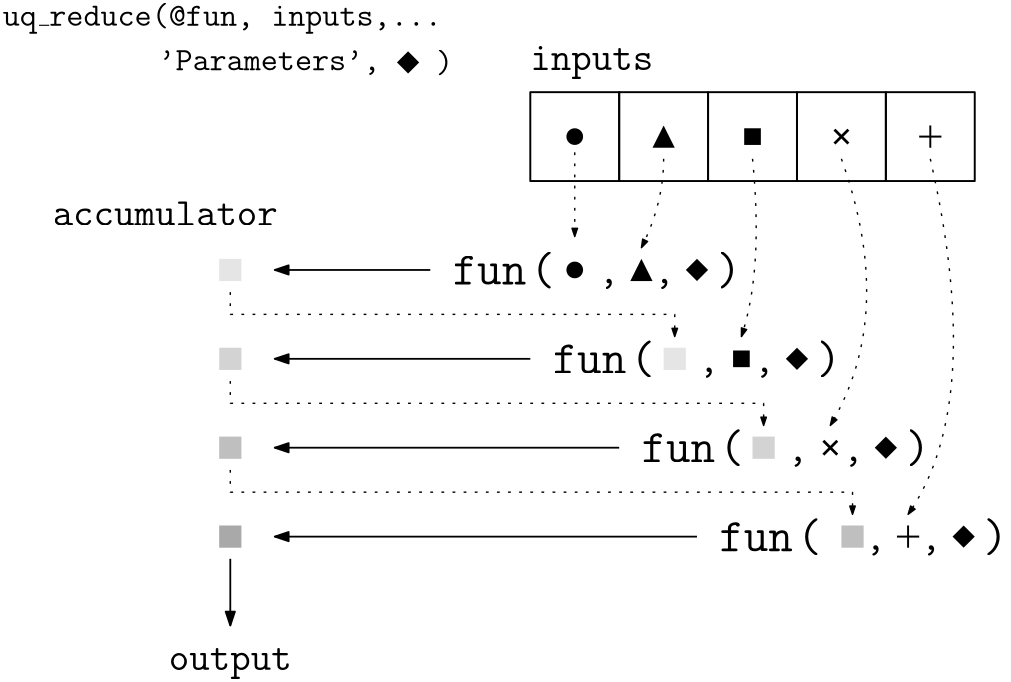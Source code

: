 <?xml version="1.0"?>
<!DOCTYPE ipe SYSTEM "ipe.dtd">
<ipe version="70218" creator="Ipe 7.2.20">
<info created="D:20200806232523" modified="D:20200808025048"/>
<ipestyle name="basic">
<symbol name="arrow/arc(spx)">
<path stroke="sym-stroke" fill="sym-stroke" pen="sym-pen">
0 0 m
-1 0.333 l
-1 -0.333 l
h
</path>
</symbol>
<symbol name="arrow/farc(spx)">
<path stroke="sym-stroke" fill="white" pen="sym-pen">
0 0 m
-1 0.333 l
-1 -0.333 l
h
</path>
</symbol>
<symbol name="arrow/ptarc(spx)">
<path stroke="sym-stroke" fill="sym-stroke" pen="sym-pen">
0 0 m
-1 0.333 l
-0.8 0 l
-1 -0.333 l
h
</path>
</symbol>
<symbol name="arrow/fptarc(spx)">
<path stroke="sym-stroke" fill="white" pen="sym-pen">
0 0 m
-1 0.333 l
-0.8 0 l
-1 -0.333 l
h
</path>
</symbol>
<symbol name="mark/circle(sx)" transformations="translations">
<path fill="sym-stroke">
0.6 0 0 0.6 0 0 e
0.4 0 0 0.4 0 0 e
</path>
</symbol>
<symbol name="mark/disk(sx)" transformations="translations">
<path fill="sym-stroke">
0.6 0 0 0.6 0 0 e
</path>
</symbol>
<symbol name="mark/fdisk(sfx)" transformations="translations">
<group>
<path fill="sym-fill">
0.5 0 0 0.5 0 0 e
</path>
<path fill="sym-stroke" fillrule="eofill">
0.6 0 0 0.6 0 0 e
0.4 0 0 0.4 0 0 e
</path>
</group>
</symbol>
<symbol name="mark/box(sx)" transformations="translations">
<path fill="sym-stroke" fillrule="eofill">
-0.6 -0.6 m
0.6 -0.6 l
0.6 0.6 l
-0.6 0.6 l
h
-0.4 -0.4 m
0.4 -0.4 l
0.4 0.4 l
-0.4 0.4 l
h
</path>
</symbol>
<symbol name="mark/square(sx)" transformations="translations">
<path fill="sym-stroke">
-0.6 -0.6 m
0.6 -0.6 l
0.6 0.6 l
-0.6 0.6 l
h
</path>
</symbol>
<symbol name="mark/fsquare(sfx)" transformations="translations">
<group>
<path fill="sym-fill">
-0.5 -0.5 m
0.5 -0.5 l
0.5 0.5 l
-0.5 0.5 l
h
</path>
<path fill="sym-stroke" fillrule="eofill">
-0.6 -0.6 m
0.6 -0.6 l
0.6 0.6 l
-0.6 0.6 l
h
-0.4 -0.4 m
0.4 -0.4 l
0.4 0.4 l
-0.4 0.4 l
h
</path>
</group>
</symbol>
<symbol name="mark/cross(sx)" transformations="translations">
<group>
<path fill="sym-stroke">
-0.43 -0.57 m
0.57 0.43 l
0.43 0.57 l
-0.57 -0.43 l
h
</path>
<path fill="sym-stroke">
-0.43 0.57 m
0.57 -0.43 l
0.43 -0.57 l
-0.57 0.43 l
h
</path>
</group>
</symbol>
<symbol name="arrow/fnormal(spx)">
<path stroke="sym-stroke" fill="white" pen="sym-pen">
0 0 m
-1 0.333 l
-1 -0.333 l
h
</path>
</symbol>
<symbol name="arrow/pointed(spx)">
<path stroke="sym-stroke" fill="sym-stroke" pen="sym-pen">
0 0 m
-1 0.333 l
-0.8 0 l
-1 -0.333 l
h
</path>
</symbol>
<symbol name="arrow/fpointed(spx)">
<path stroke="sym-stroke" fill="white" pen="sym-pen">
0 0 m
-1 0.333 l
-0.8 0 l
-1 -0.333 l
h
</path>
</symbol>
<symbol name="arrow/linear(spx)">
<path stroke="sym-stroke" pen="sym-pen">
-1 0.333 m
0 0 l
-1 -0.333 l
</path>
</symbol>
<symbol name="arrow/fdouble(spx)">
<path stroke="sym-stroke" fill="white" pen="sym-pen">
0 0 m
-1 0.333 l
-1 -0.333 l
h
-1 0 m
-2 0.333 l
-2 -0.333 l
h
</path>
</symbol>
<symbol name="arrow/double(spx)">
<path stroke="sym-stroke" fill="sym-stroke" pen="sym-pen">
0 0 m
-1 0.333 l
-1 -0.333 l
h
-1 0 m
-2 0.333 l
-2 -0.333 l
h
</path>
</symbol>
<symbol name="arrow/mid-normal(spx)">
<path stroke="sym-stroke" fill="sym-stroke" pen="sym-pen">
0.5 0 m
-0.5 0.333 l
-0.5 -0.333 l
h
</path>
</symbol>
<symbol name="arrow/mid-fnormal(spx)">
<path stroke="sym-stroke" fill="white" pen="sym-pen">
0.5 0 m
-0.5 0.333 l
-0.5 -0.333 l
h
</path>
</symbol>
<symbol name="arrow/mid-pointed(spx)">
<path stroke="sym-stroke" fill="sym-stroke" pen="sym-pen">
0.5 0 m
-0.5 0.333 l
-0.3 0 l
-0.5 -0.333 l
h
</path>
</symbol>
<symbol name="arrow/mid-fpointed(spx)">
<path stroke="sym-stroke" fill="white" pen="sym-pen">
0.5 0 m
-0.5 0.333 l
-0.3 0 l
-0.5 -0.333 l
h
</path>
</symbol>
<symbol name="arrow/mid-double(spx)">
<path stroke="sym-stroke" fill="sym-stroke" pen="sym-pen">
1 0 m
0 0.333 l
0 -0.333 l
h
0 0 m
-1 0.333 l
-1 -0.333 l
h
</path>
</symbol>
<symbol name="arrow/mid-fdouble(spx)">
<path stroke="sym-stroke" fill="white" pen="sym-pen">
1 0 m
0 0.333 l
0 -0.333 l
h
0 0 m
-1 0.333 l
-1 -0.333 l
h
</path>
</symbol>
<pen name="heavier" value="0.8"/>
<pen name="fat" value="1.2"/>
<pen name="ultrafat" value="2"/>
<symbolsize name="large" value="5"/>
<symbolsize name="small" value="2"/>
<symbolsize name="tiny" value="1.1"/>
<arrowsize name="large" value="10"/>
<arrowsize name="small" value="5"/>
<arrowsize name="tiny" value="3"/>
<color name="red" value="1 0 0"/>
<color name="blue" value="0 0 1"/>
<color name="green" value="0 1 0"/>
<color name="yellow" value="1 1 0"/>
<color name="orange" value="1 0.647 0"/>
<color name="gold" value="1 0.843 0"/>
<color name="purple" value="0.627 0.125 0.941"/>
<color name="gray" value="0.745"/>
<color name="brown" value="0.647 0.165 0.165"/>
<color name="navy" value="0 0 0.502"/>
<color name="pink" value="1 0.753 0.796"/>
<color name="seagreen" value="0.18 0.545 0.341"/>
<color name="turquoise" value="0.251 0.878 0.816"/>
<color name="violet" value="0.933 0.51 0.933"/>
<color name="darkblue" value="0 0 0.545"/>
<color name="darkcyan" value="0 0.545 0.545"/>
<color name="darkgray" value="0.663"/>
<color name="darkgreen" value="0 0.392 0"/>
<color name="darkmagenta" value="0.545 0 0.545"/>
<color name="darkorange" value="1 0.549 0"/>
<color name="darkred" value="0.545 0 0"/>
<color name="lightblue" value="0.678 0.847 0.902"/>
<color name="lightcyan" value="0.878 1 1"/>
<color name="lightgray" value="0.827"/>
<color name="lightgreen" value="0.565 0.933 0.565"/>
<color name="lightyellow" value="1 1 0.878"/>
<dashstyle name="dotted" value="[1 3] 0"/>
<dashstyle name="dashed" value="[4] 0"/>
<dashstyle name="dash dotted" value="[4 2 1 2] 0"/>
<dashstyle name="dash dot dotted" value="[4 2 1 2 1 2] 0"/>
<textsize name="large" value="\large"/>
<textsize name="Large" value="\Large"/>
<textsize name="LARGE" value="\LARGE"/>
<textsize name="huge" value="\huge"/>
<textsize name="Huge" value="\Huge"/>
<textsize name="small" value="\small"/>
<textsize name="footnote" value="\footnotesize"/>
<textsize name="tiny" value="\tiny"/>
<textstyle name="center" begin="\begin{center}" end="\end{center}"/>
<textstyle name="itemize" begin="\begin{itemize}" end="\end{itemize}"/>
<textstyle name="item" begin="\begin{itemize}\item{}" end="\end{itemize}"/>
<gridsize name="4 pts" value="4"/>
<gridsize name="8 pts (~3 mm)" value="8"/>
<gridsize name="16 pts (~6 mm)" value="16"/>
<gridsize name="32 pts (~12 mm)" value="32"/>
<gridsize name="10 pts (~3.5 mm)" value="10"/>
<gridsize name="20 pts (~7 mm)" value="20"/>
<gridsize name="14 pts (~5 mm)" value="14"/>
<gridsize name="28 pts (~10 mm)" value="28"/>
<gridsize name="56 pts (~20 mm)" value="56"/>
<anglesize name="90 deg" value="90"/>
<anglesize name="60 deg" value="60"/>
<anglesize name="45 deg" value="45"/>
<anglesize name="30 deg" value="30"/>
<anglesize name="22.5 deg" value="22.5"/>
<opacity name="10%" value="0.1"/>
<opacity name="30%" value="0.3"/>
<opacity name="50%" value="0.5"/>
<opacity name="75%" value="0.75"/>
<tiling name="falling" angle="-60" step="4" width="1"/>
<tiling name="rising" angle="30" step="4" width="1"/>
</ipestyle>
<ipestyle name="landscape">
<symbol name="arrow/arc(spx)">
<path stroke="sym-stroke" fill="sym-stroke" pen="sym-pen">
0 0 m
-1 0.333 l
-1 -0.333 l
h
</path>
</symbol>
<symbol name="arrow/farc(spx)">
<path stroke="sym-stroke" fill="white" pen="sym-pen">
0 0 m
-1 0.333 l
-1 -0.333 l
h
</path>
</symbol>
<symbol name="arrow/ptarc(spx)">
<path stroke="sym-stroke" fill="sym-stroke" pen="sym-pen">
0 0 m
-1 0.333 l
-0.8 0 l
-1 -0.333 l
h
</path>
</symbol>
<symbol name="arrow/fptarc(spx)">
<path stroke="sym-stroke" fill="white" pen="sym-pen">
0 0 m
-1 0.333 l
-0.8 0 l
-1 -0.333 l
h
</path>
</symbol>
<symbol name="mark/circle(sx)" transformations="translations">
<path fill="sym-stroke">
0.6 0 0 0.6 0 0 e
0.4 0 0 0.4 0 0 e
</path>
</symbol>
<symbol name="mark/disk(sx)" transformations="translations">
<path fill="sym-stroke">
0.6 0 0 0.6 0 0 e
</path>
</symbol>
<symbol name="mark/fdisk(sfx)" transformations="translations">
<group>
<path fill="sym-fill">
0.5 0 0 0.5 0 0 e
</path>
<path fill="sym-stroke" fillrule="eofill">
0.6 0 0 0.6 0 0 e
0.4 0 0 0.4 0 0 e
</path>
</group>
</symbol>
<symbol name="mark/box(sx)" transformations="translations">
<path fill="sym-stroke" fillrule="eofill">
-0.6 -0.6 m
0.6 -0.6 l
0.6 0.6 l
-0.6 0.6 l
h
-0.4 -0.4 m
0.4 -0.4 l
0.4 0.4 l
-0.4 0.4 l
h
</path>
</symbol>
<symbol name="mark/square(sx)" transformations="translations">
<path fill="sym-stroke">
-0.6 -0.6 m
0.6 -0.6 l
0.6 0.6 l
-0.6 0.6 l
h
</path>
</symbol>
<symbol name="mark/fsquare(sfx)" transformations="translations">
<group>
<path fill="sym-fill">
-0.5 -0.5 m
0.5 -0.5 l
0.5 0.5 l
-0.5 0.5 l
h
</path>
<path fill="sym-stroke" fillrule="eofill">
-0.6 -0.6 m
0.6 -0.6 l
0.6 0.6 l
-0.6 0.6 l
h
-0.4 -0.4 m
0.4 -0.4 l
0.4 0.4 l
-0.4 0.4 l
h
</path>
</group>
</symbol>
<symbol name="mark/cross(sx)" transformations="translations">
<group>
<path fill="sym-stroke">
-0.43 -0.57 m
0.57 0.43 l
0.43 0.57 l
-0.57 -0.43 l
h
</path>
<path fill="sym-stroke">
-0.43 0.57 m
0.57 -0.43 l
0.43 -0.57 l
-0.57 0.43 l
h
</path>
</group>
</symbol>
<symbol name="arrow/fnormal(spx)">
<path stroke="sym-stroke" fill="white" pen="sym-pen">
0 0 m
-1 0.333 l
-1 -0.333 l
h
</path>
</symbol>
<symbol name="arrow/pointed(spx)">
<path stroke="sym-stroke" fill="sym-stroke" pen="sym-pen">
0 0 m
-1 0.333 l
-0.8 0 l
-1 -0.333 l
h
</path>
</symbol>
<symbol name="arrow/fpointed(spx)">
<path stroke="sym-stroke" fill="white" pen="sym-pen">
0 0 m
-1 0.333 l
-0.8 0 l
-1 -0.333 l
h
</path>
</symbol>
<symbol name="arrow/linear(spx)">
<path stroke="sym-stroke" pen="sym-pen">
-1 0.333 m
0 0 l
-1 -0.333 l
</path>
</symbol>
<symbol name="arrow/fdouble(spx)">
<path stroke="sym-stroke" fill="white" pen="sym-pen">
0 0 m
-1 0.333 l
-1 -0.333 l
h
-1 0 m
-2 0.333 l
-2 -0.333 l
h
</path>
</symbol>
<symbol name="arrow/double(spx)">
<path stroke="sym-stroke" fill="sym-stroke" pen="sym-pen">
0 0 m
-1 0.333 l
-1 -0.333 l
h
-1 0 m
-2 0.333 l
-2 -0.333 l
h
</path>
</symbol>
<symbol name="arrow/mid-normal(spx)">
<path stroke="sym-stroke" fill="sym-stroke" pen="sym-pen">
0.5 0 m
-0.5 0.333 l
-0.5 -0.333 l
h
</path>
</symbol>
<symbol name="arrow/mid-fnormal(spx)">
<path stroke="sym-stroke" fill="white" pen="sym-pen">
0.5 0 m
-0.5 0.333 l
-0.5 -0.333 l
h
</path>
</symbol>
<symbol name="arrow/mid-pointed(spx)">
<path stroke="sym-stroke" fill="sym-stroke" pen="sym-pen">
0.5 0 m
-0.5 0.333 l
-0.3 0 l
-0.5 -0.333 l
h
</path>
</symbol>
<symbol name="arrow/mid-fpointed(spx)">
<path stroke="sym-stroke" fill="white" pen="sym-pen">
0.5 0 m
-0.5 0.333 l
-0.3 0 l
-0.5 -0.333 l
h
</path>
</symbol>
<symbol name="arrow/mid-double(spx)">
<path stroke="sym-stroke" fill="sym-stroke" pen="sym-pen">
1 0 m
0 0.333 l
0 -0.333 l
h
0 0 m
-1 0.333 l
-1 -0.333 l
h
</path>
</symbol>
<symbol name="arrow/mid-fdouble(spx)">
<path stroke="sym-stroke" fill="white" pen="sym-pen">
1 0 m
0 0.333 l
0 -0.333 l
h
0 0 m
-1 0.333 l
-1 -0.333 l
h
</path>
</symbol>
<pen name="heavier" value="0.8"/>
<pen name="fat" value="1.2"/>
<pen name="ultrafat" value="2"/>
<symbolsize name="large" value="5"/>
<symbolsize name="small" value="2"/>
<symbolsize name="tiny" value="1.1"/>
<arrowsize name="large" value="10"/>
<arrowsize name="small" value="5"/>
<arrowsize name="tiny" value="3"/>
<color name="red" value="1 0 0"/>
<color name="blue" value="0 0 1"/>
<color name="green" value="0 1 0"/>
<color name="yellow" value="1 1 0"/>
<color name="orange" value="1 0.647 0"/>
<color name="gold" value="1 0.843 0"/>
<color name="purple" value="0.627 0.125 0.941"/>
<color name="gray" value="0.745"/>
<color name="brown" value="0.647 0.165 0.165"/>
<color name="navy" value="0 0 0.502"/>
<color name="pink" value="1 0.753 0.796"/>
<color name="seagreen" value="0.18 0.545 0.341"/>
<color name="turquoise" value="0.251 0.878 0.816"/>
<color name="violet" value="0.933 0.51 0.933"/>
<color name="darkblue" value="0 0 0.545"/>
<color name="darkcyan" value="0 0.545 0.545"/>
<color name="darkgray" value="0.663"/>
<color name="darkgreen" value="0 0.392 0"/>
<color name="darkmagenta" value="0.545 0 0.545"/>
<color name="darkorange" value="1 0.549 0"/>
<color name="darkred" value="0.545 0 0"/>
<color name="lightblue" value="0.678 0.847 0.902"/>
<color name="lightcyan" value="0.878 1 1"/>
<color name="lightgray" value="0.827"/>
<color name="lightgreen" value="0.565 0.933 0.565"/>
<color name="lightyellow" value="1 1 0.878"/>
<dashstyle name="dotted" value="[1 3] 0"/>
<dashstyle name="dashed" value="[4] 0"/>
<dashstyle name="dash dotted" value="[4 2 1 2] 0"/>
<dashstyle name="dash dot dotted" value="[4 2 1 2 1 2] 0"/>
<textsize name="large" value="\large"/>
<textsize name="Large" value="\Large"/>
<textsize name="LARGE" value="\LARGE"/>
<textsize name="huge" value="\huge"/>
<textsize name="Huge" value="\Huge"/>
<textsize name="small" value="\small"/>
<textsize name="footnote" value="\footnotesize"/>
<textsize name="tiny" value="\tiny"/>
<textstyle name="center" begin="\begin{center}" end="\end{center}"/>
<textstyle name="itemize" begin="\begin{itemize}" end="\end{itemize}"/>
<textstyle name="item" begin="\begin{itemize}\item{}" end="\end{itemize}"/>
<gridsize name="4 pts" value="4"/>
<gridsize name="8 pts (~3 mm)" value="8"/>
<gridsize name="16 pts (~6 mm)" value="16"/>
<gridsize name="32 pts (~12 mm)" value="32"/>
<gridsize name="10 pts (~3.5 mm)" value="10"/>
<gridsize name="20 pts (~7 mm)" value="20"/>
<gridsize name="14 pts (~5 mm)" value="14"/>
<gridsize name="28 pts (~10 mm)" value="28"/>
<gridsize name="56 pts (~20 mm)" value="56"/>
<anglesize name="90 deg" value="90"/>
<anglesize name="60 deg" value="60"/>
<anglesize name="45 deg" value="45"/>
<anglesize name="30 deg" value="30"/>
<anglesize name="22.5 deg" value="22.5"/>
<opacity name="10%" value="0.1"/>
<opacity name="30%" value="0.3"/>
<opacity name="50%" value="0.5"/>
<opacity name="75%" value="0.75"/>
<layout paper="595 842" origin="0 0" frame="595 842" crop="no"/>
<tiling name="falling" angle="-60" step="4" width="1"/>
<tiling name="rising" angle="30" step="4" width="1"/>
</ipestyle>
<ipestyle name="landscape">
<symbol name="arrow/arc(spx)">
<path stroke="sym-stroke" fill="sym-stroke" pen="sym-pen">
0 0 m
-1 0.333 l
-1 -0.333 l
h
</path>
</symbol>
<symbol name="arrow/farc(spx)">
<path stroke="sym-stroke" fill="white" pen="sym-pen">
0 0 m
-1 0.333 l
-1 -0.333 l
h
</path>
</symbol>
<symbol name="arrow/ptarc(spx)">
<path stroke="sym-stroke" fill="sym-stroke" pen="sym-pen">
0 0 m
-1 0.333 l
-0.8 0 l
-1 -0.333 l
h
</path>
</symbol>
<symbol name="arrow/fptarc(spx)">
<path stroke="sym-stroke" fill="white" pen="sym-pen">
0 0 m
-1 0.333 l
-0.8 0 l
-1 -0.333 l
h
</path>
</symbol>
<symbol name="mark/circle(sx)" transformations="translations">
<path fill="sym-stroke">
0.6 0 0 0.6 0 0 e
0.4 0 0 0.4 0 0 e
</path>
</symbol>
<symbol name="mark/disk(sx)" transformations="translations">
<path fill="sym-stroke">
0.6 0 0 0.6 0 0 e
</path>
</symbol>
<symbol name="mark/fdisk(sfx)" transformations="translations">
<group>
<path fill="sym-fill">
0.5 0 0 0.5 0 0 e
</path>
<path fill="sym-stroke" fillrule="eofill">
0.6 0 0 0.6 0 0 e
0.4 0 0 0.4 0 0 e
</path>
</group>
</symbol>
<symbol name="mark/box(sx)" transformations="translations">
<path fill="sym-stroke" fillrule="eofill">
-0.6 -0.6 m
0.6 -0.6 l
0.6 0.6 l
-0.6 0.6 l
h
-0.4 -0.4 m
0.4 -0.4 l
0.4 0.4 l
-0.4 0.4 l
h
</path>
</symbol>
<symbol name="mark/square(sx)" transformations="translations">
<path fill="sym-stroke">
-0.6 -0.6 m
0.6 -0.6 l
0.6 0.6 l
-0.6 0.6 l
h
</path>
</symbol>
<symbol name="mark/fsquare(sfx)" transformations="translations">
<group>
<path fill="sym-fill">
-0.5 -0.5 m
0.5 -0.5 l
0.5 0.5 l
-0.5 0.5 l
h
</path>
<path fill="sym-stroke" fillrule="eofill">
-0.6 -0.6 m
0.6 -0.6 l
0.6 0.6 l
-0.6 0.6 l
h
-0.4 -0.4 m
0.4 -0.4 l
0.4 0.4 l
-0.4 0.4 l
h
</path>
</group>
</symbol>
<symbol name="mark/cross(sx)" transformations="translations">
<group>
<path fill="sym-stroke">
-0.43 -0.57 m
0.57 0.43 l
0.43 0.57 l
-0.57 -0.43 l
h
</path>
<path fill="sym-stroke">
-0.43 0.57 m
0.57 -0.43 l
0.43 -0.57 l
-0.57 0.43 l
h
</path>
</group>
</symbol>
<symbol name="arrow/fnormal(spx)">
<path stroke="sym-stroke" fill="white" pen="sym-pen">
0 0 m
-1 0.333 l
-1 -0.333 l
h
</path>
</symbol>
<symbol name="arrow/pointed(spx)">
<path stroke="sym-stroke" fill="sym-stroke" pen="sym-pen">
0 0 m
-1 0.333 l
-0.8 0 l
-1 -0.333 l
h
</path>
</symbol>
<symbol name="arrow/fpointed(spx)">
<path stroke="sym-stroke" fill="white" pen="sym-pen">
0 0 m
-1 0.333 l
-0.8 0 l
-1 -0.333 l
h
</path>
</symbol>
<symbol name="arrow/linear(spx)">
<path stroke="sym-stroke" pen="sym-pen">
-1 0.333 m
0 0 l
-1 -0.333 l
</path>
</symbol>
<symbol name="arrow/fdouble(spx)">
<path stroke="sym-stroke" fill="white" pen="sym-pen">
0 0 m
-1 0.333 l
-1 -0.333 l
h
-1 0 m
-2 0.333 l
-2 -0.333 l
h
</path>
</symbol>
<symbol name="arrow/double(spx)">
<path stroke="sym-stroke" fill="sym-stroke" pen="sym-pen">
0 0 m
-1 0.333 l
-1 -0.333 l
h
-1 0 m
-2 0.333 l
-2 -0.333 l
h
</path>
</symbol>
<symbol name="arrow/mid-normal(spx)">
<path stroke="sym-stroke" fill="sym-stroke" pen="sym-pen">
0.5 0 m
-0.5 0.333 l
-0.5 -0.333 l
h
</path>
</symbol>
<symbol name="arrow/mid-fnormal(spx)">
<path stroke="sym-stroke" fill="white" pen="sym-pen">
0.5 0 m
-0.5 0.333 l
-0.5 -0.333 l
h
</path>
</symbol>
<symbol name="arrow/mid-pointed(spx)">
<path stroke="sym-stroke" fill="sym-stroke" pen="sym-pen">
0.5 0 m
-0.5 0.333 l
-0.3 0 l
-0.5 -0.333 l
h
</path>
</symbol>
<symbol name="arrow/mid-fpointed(spx)">
<path stroke="sym-stroke" fill="white" pen="sym-pen">
0.5 0 m
-0.5 0.333 l
-0.3 0 l
-0.5 -0.333 l
h
</path>
</symbol>
<symbol name="arrow/mid-double(spx)">
<path stroke="sym-stroke" fill="sym-stroke" pen="sym-pen">
1 0 m
0 0.333 l
0 -0.333 l
h
0 0 m
-1 0.333 l
-1 -0.333 l
h
</path>
</symbol>
<symbol name="arrow/mid-fdouble(spx)">
<path stroke="sym-stroke" fill="white" pen="sym-pen">
1 0 m
0 0.333 l
0 -0.333 l
h
0 0 m
-1 0.333 l
-1 -0.333 l
h
</path>
</symbol>
<pen name="heavier" value="0.8"/>
<pen name="fat" value="1.2"/>
<pen name="ultrafat" value="2"/>
<symbolsize name="large" value="5"/>
<symbolsize name="small" value="2"/>
<symbolsize name="tiny" value="1.1"/>
<arrowsize name="large" value="10"/>
<arrowsize name="small" value="5"/>
<arrowsize name="tiny" value="3"/>
<color name="red" value="1 0 0"/>
<color name="blue" value="0 0 1"/>
<color name="green" value="0 1 0"/>
<color name="yellow" value="1 1 0"/>
<color name="orange" value="1 0.647 0"/>
<color name="gold" value="1 0.843 0"/>
<color name="purple" value="0.627 0.125 0.941"/>
<color name="gray" value="0.745"/>
<color name="brown" value="0.647 0.165 0.165"/>
<color name="navy" value="0 0 0.502"/>
<color name="pink" value="1 0.753 0.796"/>
<color name="seagreen" value="0.18 0.545 0.341"/>
<color name="turquoise" value="0.251 0.878 0.816"/>
<color name="violet" value="0.933 0.51 0.933"/>
<color name="darkblue" value="0 0 0.545"/>
<color name="darkcyan" value="0 0.545 0.545"/>
<color name="darkgray" value="0.663"/>
<color name="darkgreen" value="0 0.392 0"/>
<color name="darkmagenta" value="0.545 0 0.545"/>
<color name="darkorange" value="1 0.549 0"/>
<color name="darkred" value="0.545 0 0"/>
<color name="lightblue" value="0.678 0.847 0.902"/>
<color name="lightcyan" value="0.878 1 1"/>
<color name="lightgray" value="0.827"/>
<color name="lightgreen" value="0.565 0.933 0.565"/>
<color name="lightyellow" value="1 1 0.878"/>
<dashstyle name="dotted" value="[1 3] 0"/>
<dashstyle name="dashed" value="[4] 0"/>
<dashstyle name="dash dotted" value="[4 2 1 2] 0"/>
<dashstyle name="dash dot dotted" value="[4 2 1 2 1 2] 0"/>
<textsize name="large" value="\large"/>
<textsize name="Large" value="\Large"/>
<textsize name="LARGE" value="\LARGE"/>
<textsize name="huge" value="\huge"/>
<textsize name="Huge" value="\Huge"/>
<textsize name="small" value="\small"/>
<textsize name="footnote" value="\footnotesize"/>
<textsize name="tiny" value="\tiny"/>
<textstyle name="center" begin="\begin{center}" end="\end{center}"/>
<textstyle name="itemize" begin="\begin{itemize}" end="\end{itemize}"/>
<textstyle name="item" begin="\begin{itemize}\item{}" end="\end{itemize}"/>
<gridsize name="4 pts" value="4"/>
<gridsize name="8 pts (~3 mm)" value="8"/>
<gridsize name="16 pts (~6 mm)" value="16"/>
<gridsize name="32 pts (~12 mm)" value="32"/>
<gridsize name="10 pts (~3.5 mm)" value="10"/>
<gridsize name="20 pts (~7 mm)" value="20"/>
<gridsize name="14 pts (~5 mm)" value="14"/>
<gridsize name="28 pts (~10 mm)" value="28"/>
<gridsize name="56 pts (~20 mm)" value="56"/>
<anglesize name="90 deg" value="90"/>
<anglesize name="60 deg" value="60"/>
<anglesize name="45 deg" value="45"/>
<anglesize name="30 deg" value="30"/>
<anglesize name="22.5 deg" value="22.5"/>
<opacity name="10%" value="0.1"/>
<opacity name="30%" value="0.3"/>
<opacity name="50%" value="0.5"/>
<opacity name="75%" value="0.75"/>
<layout paper="842 595" origin="0 0" frame="842 595" crop="no"/>
<tiling name="falling" angle="-60" step="4" width="1"/>
<tiling name="rising" angle="30" step="4" width="1"/>
</ipestyle>
<page>
<layer name="alpha"/>
<view layers="alpha" active="alpha"/>
<path layer="alpha" matrix="1 0 0 1 28 0" stroke="black" pen="0.7">
272 528 m
272 496 l
304 496 l
304 528 l
h
</path>
<path matrix="1 0 0 1 28 0" stroke="black" pen="0.7">
304 528 m
304 496 l
336 496 l
336 528 l
h
</path>
<path matrix="1 0 0 1 28 0" stroke="black" pen="0.7">
336 528 m
336 496 l
368 496 l
368 528 l
h
</path>
<path matrix="1 0 0 1 28 0" stroke="black" pen="0.7">
368 528 m
368 496 l
400 496 l
400 528 l
h
</path>
<path matrix="1 0 0 1 28 0" stroke="black" pen="0.7">
400 528 m
400 496 l
432 496 l
432 528 l
h
</path>
<use matrix="1 0 0 1 28 -4" name="mark/disk(sx)" pos="288 516" size="large" stroke="black"/>
<use matrix="1 0 0 1 32 0" name="mark/square(sx)" pos="348 512" size="large" stroke="black"/>
<use matrix="1 0 0 1 32 0" name="mark/cross(sx)" pos="380 512" size="large" stroke="black"/>
<path matrix="1 0 0 0.457325 -36 274.777" stroke="black" dash="dotted" pen="0.5" arrow="normal/tiny">
352 506.338 m
352 440 l
</path>
<path matrix="0.25 0 0 0.25 120 336" fill="darkgray" opacity="30%" stroke-opacity="opaque">
272 528 m
272 496 l
304 496 l
304 528 l
h
</path>
<path matrix="2.33337 0 0 1 -286.676 0" stroke="black" pen="0.65" arrow="normal/small">
236 464 m
212 464 l
</path>
<path matrix="3.83331 0 0 1 -604.662 -32" stroke="black" pen="0.65" arrow="normal/small">
236 464 m
212 464 l
</path>
<path matrix="5.16665 0 0 1 -887.33 -64" stroke="black" pen="0.65" arrow="normal/small">
236 464 m
212 464 l
</path>
<path matrix="6.33318 0 0 1 -1134.63 -96" stroke="black" pen="0.65" arrow="normal/small">
236 464 m
212 464 l
</path>
<path matrix="1 0 0 1 0 32" stroke="black" dash="dotted" pen="0.5" arrow="normal/tiny">
192 424 m
192 416 l
352 416 l
352 408 l
</path>
<path matrix="0.25 0 0 0.25 120 304" fill="darkgray" opacity="50%" stroke-opacity="opaque">
272 528 m
272 496 l
304 496 l
304 528 l
h
</path>
<path matrix="0.25 0 0 0.25 120 272" fill="darkgray" opacity="75%" stroke-opacity="opaque">
272 528 m
272 496 l
304 496 l
304 528 l
h
</path>
<path matrix="0.25 0 0 0.25 120 240" fill="darkgray">
272 528 m
272 496 l
304 496 l
304 528 l
h
</path>
<path matrix="1 0 0 1 0 32" stroke="black" dash="dotted" pen="0.5" arrow="normal/tiny">
192 392 m
192 384 l
384 384 l
384 376 l
</path>
<path matrix="1 0 0 1 0 32" stroke="black" dash="dotted" pen="0.5" arrow="normal/tiny">
192 360 m
192 352 l
416 352 l
416 344 l
</path>
<text matrix="1 0 0 1 116 20" transformations="translations" pos="184 516" stroke="black" type="label" width="44.294" height="8.765" depth="3.19" valign="baseline" size="Large">\texttt{inputs}</text>
<text matrix="1 0 0 1 -56 -36" transformations="translations" pos="184 516" stroke="black" type="label" width="81.205" height="8.767" depth="0" valign="baseline" size="Large">\texttt{accumulator}</text>
<path matrix="1 0 0 1 0 48" stroke="black" pen="0.65" arrow="normal/small">
192 312 m
192 288 l
</path>
<text matrix="1 0 0 1 -14.147 -196" transformations="translations" pos="184 516" stroke="black" type="label" width="44.294" height="7.94" depth="3.19" valign="baseline" size="Large">\texttt{output}</text>
<text matrix="0.94995 0.312401 -0.312401 0.94995 96.5001 4.22321" transformations="translations" pos="184 516" stroke="black" type="label" width="158.228" height="8.299" depth="2.66" valign="baseline" size="large">\texttt{uq\_reduce(@fun, inputs,...}</text>
<text matrix="1 0 0 1 -32 2.735" transformations="translations" pos="332 456" stroke="black" type="label" width="8.859" height="11.96" depth="1.43" valign="baseline" size="LARGE">\texttt{(}</text>
<text matrix="0.512997 0 0 1 184.447 38.735" transformations="translations" pos="356 420" stroke="black" type="label" width="8.859" height="11.96" depth="1.43" valign="baseline" size="LARGE">\texttt{)}</text>
<text matrix="1 0 0 1 -52 22.7395" transformations="translations" pos="324 436" stroke="black" type="label" width="26.576" height="10.521" depth="0" valign="baseline" size="LARGE">\texttt{fun}</text>
<text matrix="1 0 0 1 12.5651 47.2294" transformations="translations" pos="312 412" stroke="black" type="label" width="7.382" height="1.621" depth="1.99" valign="baseline" size="Large">\texttt{,}</text>
<group matrix="1 0 0 1 -36 0">
<path matrix="1 0 0 1 64 0" stroke="black" pen="0.7">
416 516 m
416 508 l
</path>
<path matrix="1 0 0 1 64 0" stroke="black" pen="0.7">
412 512 m
420 512 l
</path>
</group>
<path matrix="1 0 0 1 -36 0" fill="black">
384 516 m
380 508 l
388 508 l
h
</path>
<path matrix="1 0 0 1 -36 0" stroke="black" pen="0.65" cap="1">
384 512 m
384 512 l
h
</path>
<text matrix="0.94995 0.312401 -0.312401 0.94995 152.5 -11.7768" transformations="translations" pos="184 516" stroke="black" type="label" width="79.975" height="7.306" depth="1.66" valign="baseline" size="large">\texttt{&apos;Parameters&apos;,}</text>
<text matrix="0.94995 0.312401 -0.312401 0.94995 252.5 -12.6128" transformations="translations" pos="184 516" stroke="black" type="label" width="6.152" height="8.308" depth="0.99" valign="baseline" size="large">\texttt{)}</text>
<path matrix="1 0 0 1 0 6.70218" fill="black">
256 536 m
260 532 l
256 528 l
252 532 l
h
</path>
<text matrix="1 0 0 1 32.5651 47.2294" transformations="translations" pos="312 412" stroke="black" type="label" width="7.382" height="1.621" depth="1.99" valign="baseline" size="Large">\texttt{,}</text>
<path matrix="1 0 0 1 104 -68" fill="black">
256 536 m
260 532 l
256 528 l
252 532 l
h
</path>
<use matrix="1 0 0 1 28 -52" name="mark/disk(sx)" pos="288 516" size="large" stroke="black"/>
<path matrix="1 0 0 1 -44 -48" fill="black">
384 516 m
380 508 l
388 508 l
h
</path>
<text matrix="1 0 0 1 4 -29.265" transformations="translations" pos="332 456" stroke="black" type="label" width="8.859" height="11.96" depth="1.43" valign="baseline" size="LARGE">\texttt{(}</text>
<text matrix="0.512997 0 0 1 220.447 6.735" transformations="translations" pos="356 420" stroke="black" type="label" width="8.859" height="11.96" depth="1.43" valign="baseline" size="LARGE">\texttt{)}</text>
<text matrix="1 0 0 1 -16 -9.2605" transformations="translations" pos="324 436" stroke="black" type="label" width="26.576" height="10.521" depth="0" valign="baseline" size="LARGE">\texttt{fun}</text>
<text matrix="1 0 0 1 48.5651 15.2294" transformations="translations" pos="312 412" stroke="black" type="label" width="7.382" height="1.621" depth="1.99" valign="baseline" size="Large">\texttt{,}</text>
<text matrix="1 0 0 1 68.5651 15.2294" transformations="translations" pos="312 412" stroke="black" type="label" width="7.382" height="1.621" depth="1.99" valign="baseline" size="Large">\texttt{,}</text>
<path matrix="1 0 0 1 140 -100" fill="black">
256 536 m
260 532 l
256 528 l
252 532 l
h
</path>
<use matrix="1 0 0 1 28 -80" name="mark/square(sx)" pos="348 512" size="large" stroke="black"/>
<text matrix="1 0 0 1 36 -61.265" transformations="translations" pos="332 456" stroke="black" type="label" width="8.859" height="11.96" depth="1.43" valign="baseline" size="LARGE">\texttt{(}</text>
<text matrix="0.512997 0 0 1 252.447 -25.265" transformations="translations" pos="356 420" stroke="black" type="label" width="8.859" height="11.96" depth="1.43" valign="baseline" size="LARGE">\texttt{)}</text>
<text matrix="1 0 0 1 16 -41.2605" transformations="translations" pos="324 436" stroke="black" type="label" width="26.576" height="10.521" depth="0" valign="baseline" size="LARGE">\texttt{fun}</text>
<text matrix="1 0 0 1 80.5651 -16.7706" transformations="translations" pos="312 412" stroke="black" type="label" width="7.382" height="1.621" depth="1.99" valign="baseline" size="Large">\texttt{,}</text>
<text matrix="1 0 0 1 100.565 -16.7706" transformations="translations" pos="312 412" stroke="black" type="label" width="7.382" height="1.621" depth="1.99" valign="baseline" size="Large">\texttt{,}</text>
<path matrix="1 0 0 1 172 -132" fill="black">
256 536 m
260 532 l
256 528 l
252 532 l
h
</path>
<text matrix="1 0 0 1 64 -93.265" transformations="translations" pos="332 456" stroke="black" type="label" width="8.859" height="11.96" depth="1.43" valign="baseline" size="LARGE">\texttt{(}</text>
<text matrix="0.512997 0 0 1 280.447 -57.265" transformations="translations" pos="356 420" stroke="black" type="label" width="8.859" height="11.96" depth="1.43" valign="baseline" size="LARGE">\texttt{)}</text>
<text matrix="1 0 0 1 44 -73.2605" transformations="translations" pos="324 436" stroke="black" type="label" width="26.576" height="10.521" depth="0" valign="baseline" size="LARGE">\texttt{fun}</text>
<text matrix="1 0 0 1 108.565 -48.7706" transformations="translations" pos="312 412" stroke="black" type="label" width="7.382" height="1.621" depth="1.99" valign="baseline" size="Large">\texttt{,}</text>
<text matrix="1 0 0 1 128.565 -48.7706" transformations="translations" pos="312 412" stroke="black" type="label" width="7.382" height="1.621" depth="1.99" valign="baseline" size="Large">\texttt{,}</text>
<path matrix="1 0 0 1 200 -164" fill="black">
256 536 m
260 532 l
256 528 l
252 532 l
h
</path>
<use matrix="1 0 0 1 28 -112" name="mark/cross(sx)" pos="380 512" size="large" stroke="black"/>
<group matrix="1 0 0 1 -44 -144">
<path matrix="1 0 0 1 64 0" stroke="black" pen="0.7">
416 516 m
416 508 l
</path>
<path matrix="1 0 0 1 64 0" stroke="black" pen="0.7">
412 512 m
420 512 l
</path>
</group>
<path matrix="0.25 0 0 0.25 280 304" fill="darkgray" opacity="30%" stroke-opacity="opaque">
272 528 m
272 496 l
304 496 l
304 528 l
h
</path>
<path matrix="0.25 0 0 0.25 312 272" fill="darkgray" opacity="50%" stroke-opacity="opaque">
272 528 m
272 496 l
304 496 l
304 528 l
h
</path>
<path matrix="0.25 0 0 0.25 344 240" fill="darkgray" opacity="75%" stroke-opacity="opaque">
272 528 m
272 496 l
304 496 l
304 528 l
h
</path>
<path stroke="black" dash="dotted" pen="0.5" arrow="normal/tiny">
348 504 m
348 488
340 472 c
</path>
<path stroke="black" dash="dotted" pen="0.5" arrow="normal/tiny">
380 504 m
384 464
376 440 c
</path>
<path stroke="black" dash="dotted" pen="0.5" arrow="normal/tiny">
444 504 m
464 416
436 376 c
</path>
<path stroke="black" dash="dotted" pen="0.5" arrow="normal/tiny">
412 504 m
432 448
408 408 c
</path>
</page>
</ipe>
